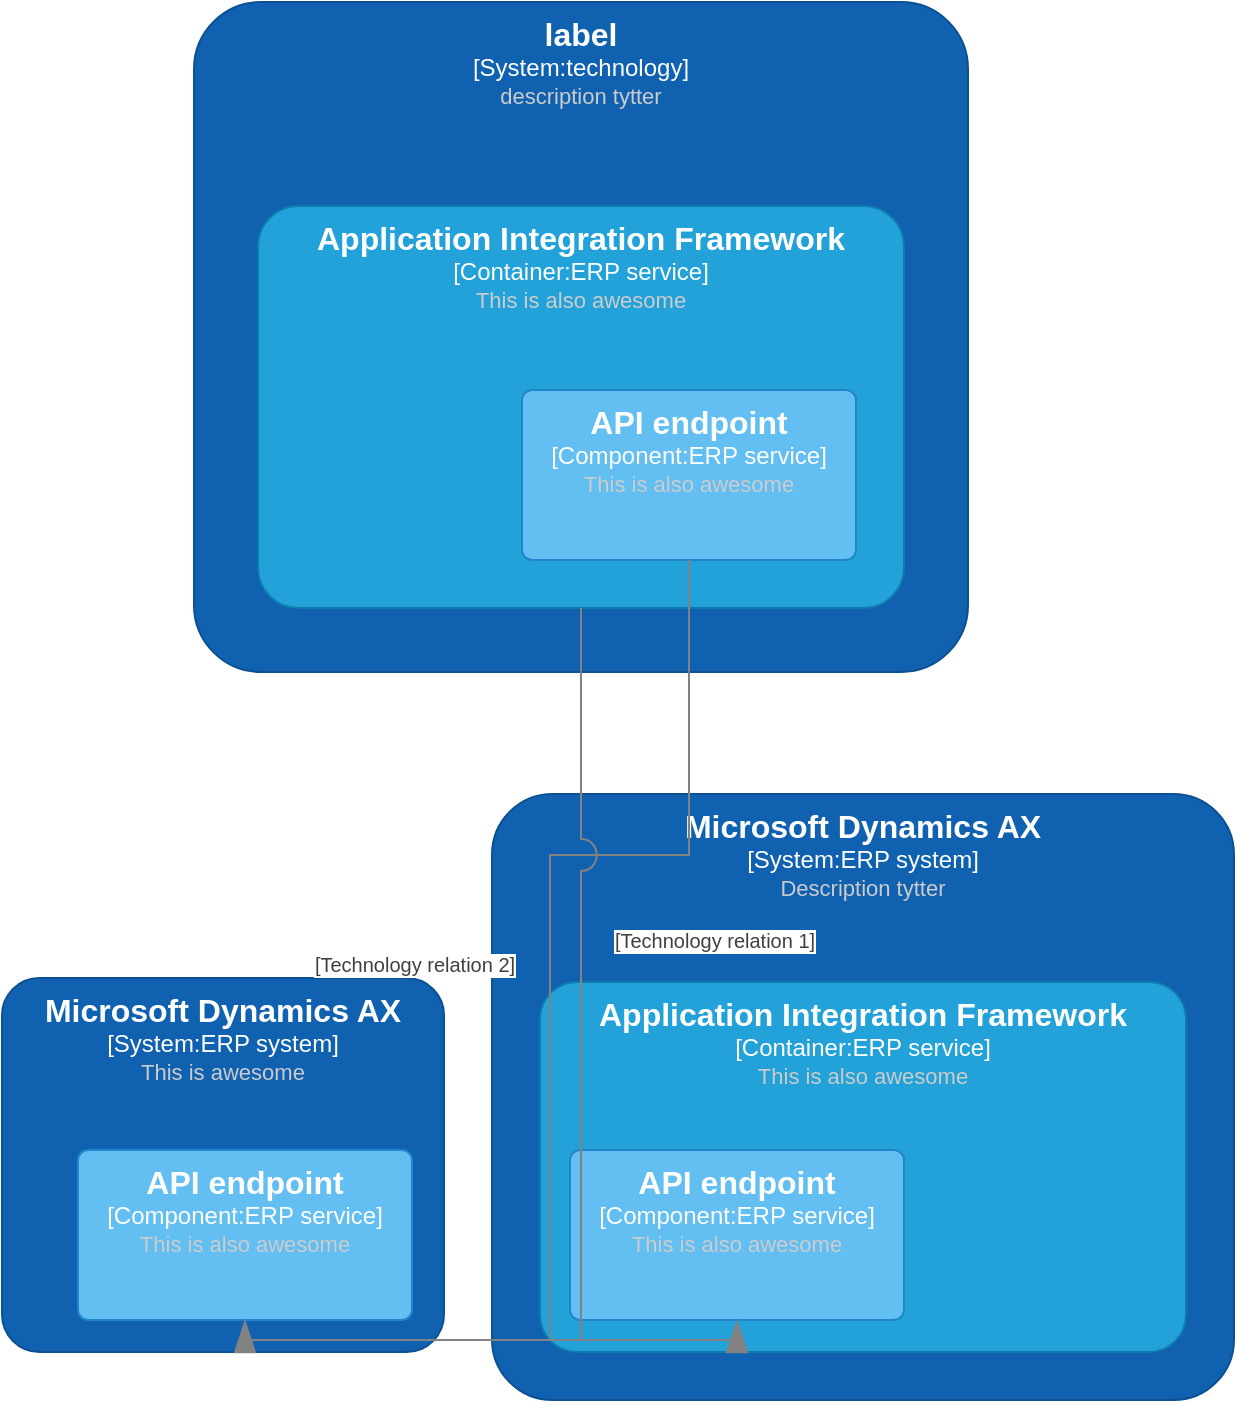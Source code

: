 <mxfile version="20.1.4" type="atlas">
  <diagram>
    <mxGraphModel pageHeight="859" pageWidth="629">
      <root>
        <mxCell id="0"/>
        <mxCell id="1" parent="0"/>
        <object placeholders="1" c4Name="label" c4Type="System" c4Technology="technology" c4Description="description tytter" label="&lt;html&gt;&lt;head&gt;&lt;/head&gt;&lt;body&gt;&lt;div style=&quot;font-size:16px;font-weight:bold;&quot;&gt;%c4Name%&lt;/div&gt;&lt;div&gt;[%c4Type%:%c4Technology%]&lt;/div&gt;&lt;div style=&quot;font-size:11px;color:#cccccc;&quot;&gt;%c4Description%&lt;/div&gt;&lt;/body&gt;&lt;/html&gt;" id="AX">
          <mxCell style="rounded=1;whiteSpace=wrap;html=1;labelBackgroundColor=none;fillColor=#1061B0;fontColor=#ffffff;align=center;verticalAlign=top;arcSize=10;strokeColor=#0D5091;metaEdit=1;resizable=1" parent="1" vertex="1">
            <mxGeometry as="geometry" height="335" width="387" x="103" y="44"/>
          </mxCell>
        </object>
        <object placeholders="1" c4Name="Application Integration Framework" c4Type="Container" c4Technology="ERP service" c4Description="This is also awesome" label="&lt;html&gt;&lt;head&gt;&lt;/head&gt;&lt;body&gt;&lt;div style=&quot;font-size:16px;font-weight:bold;&quot;&gt;%c4Name%&lt;/div&gt;&lt;div&gt;[%c4Type%:%c4Technology%]&lt;/div&gt;&lt;div style=&quot;font-size:11px;color:#cccccc;&quot;&gt;%c4Description%&lt;/div&gt;&lt;/body&gt;&lt;/html&gt;" id="AIF">
          <mxCell style="rounded=1;whiteSpace=wrap;html=1;fontZize=11;labelBackgroundColor=none;fillColor=#23A2D9;fontColor=#ffffff;align=center;verticalAlign=top;arcSize=10;strokeColor=#0E7DAD;metaEdit=1;resizable=1" parent="1" vertex="1">
            <mxGeometry as="geometry" height="201" width="323" x="135" y="146"/>
          </mxCell>
        </object>
        <object placeholders="1" c4Name="Microsoft Dynamics AX" c4Type="System" c4Technology="ERP system" c4Description="Description tytter" label="&lt;html&gt;&lt;head&gt;&lt;/head&gt;&lt;body&gt;&lt;div style=&quot;font-size:16px;font-weight:bold;&quot;&gt;%c4Name%&lt;/div&gt;&lt;div&gt;[%c4Type%:%c4Technology%]&lt;/div&gt;&lt;div style=&quot;font-size:11px;color:#cccccc;&quot;&gt;%c4Description%&lt;/div&gt;&lt;/body&gt;&lt;/html&gt;" id="AX2">
          <mxCell style="rounded=1;whiteSpace=wrap;html=1;labelBackgroundColor=none;fillColor=#1061B0;fontColor=#ffffff;align=center;verticalAlign=top;arcSize=10;strokeColor=#0D5091;metaEdit=1;resizable=1" parent="1" vertex="1">
            <mxGeometry as="geometry" height="303" width="371" x="252" y="440"/>
          </mxCell>
        </object>
        <object placeholders="1" c4Name="Application Integration Framework" c4Type="Container" c4Technology="ERP service" c4Description="This is also awesome" label="&lt;html&gt;&lt;head&gt;&lt;/head&gt;&lt;body&gt;&lt;div style=&quot;font-size:16px;font-weight:bold;&quot;&gt;%c4Name%&lt;/div&gt;&lt;div&gt;[%c4Type%:%c4Technology%]&lt;/div&gt;&lt;div style=&quot;font-size:11px;color:#cccccc;&quot;&gt;%c4Description%&lt;/div&gt;&lt;/body&gt;&lt;/html&gt;" id="AIF2">
          <mxCell style="rounded=1;whiteSpace=wrap;html=1;fontZize=11;labelBackgroundColor=none;fillColor=#23A2D9;fontColor=#ffffff;align=center;verticalAlign=top;arcSize=10;strokeColor=#0E7DAD;metaEdit=1;resizable=1" parent="1" vertex="1">
            <mxGeometry as="geometry" height="185" width="323" x="276" y="534"/>
          </mxCell>
        </object>
        <object placeholders="1" c4Name="Microsoft Dynamics AX" c4Type="System" c4Technology="ERP system" c4Description="This is awesome" label="&lt;html&gt;&lt;head&gt;&lt;/head&gt;&lt;body&gt;&lt;div style=&quot;font-size:16px;font-weight:bold;&quot;&gt;%c4Name%&lt;/div&gt;&lt;div&gt;[%c4Type%:%c4Technology%]&lt;/div&gt;&lt;div style=&quot;font-size:11px;color:#cccccc;&quot;&gt;%c4Description%&lt;/div&gt;&lt;/body&gt;&lt;/html&gt;" id="AX3">
          <mxCell style="rounded=1;whiteSpace=wrap;html=1;labelBackgroundColor=none;fillColor=#1061B0;fontColor=#ffffff;align=center;verticalAlign=top;arcSize=10;strokeColor=#0D5091;metaEdit=1;resizable=1" parent="1" vertex="1">
            <mxGeometry as="geometry" height="187" width="221" x="7" y="532"/>
          </mxCell>
        </object>
        <object placeholders="1" c4Name="API endpoint" c4Type="Component" c4Technology="ERP service" c4Description="This is also awesome" label="&lt;html&gt;&lt;head&gt;&lt;/head&gt;&lt;body&gt;&lt;div style=&quot;font-size:16px;font-weight:bold;&quot;&gt;%c4Name%&lt;/div&gt;&lt;div&gt;[%c4Type%:%c4Technology%]&lt;/div&gt;&lt;div style=&quot;font-size:11px;color:#cccccc;&quot;&gt;%c4Description%&lt;/div&gt;&lt;/body&gt;&lt;/html&gt;" id="END">
          <mxCell style="rounded=1;whiteSpace=wrap;html=1;labelBackgroundColor=none;fillColor=#63BEF2;fontColor=#ffffff;align=center;verticalAlign=top;arcSize=6;strokeColor=#2086C9;metaEdit=1;resizable=1" parent="1" vertex="1">
            <mxGeometry as="geometry" height="85" width="167" x="267" y="238"/>
          </mxCell>
        </object>
        <object placeholders="1" c4Name="API endpoint" c4Type="Component" c4Technology="ERP service" c4Description="This is also awesome" label="&lt;html&gt;&lt;head&gt;&lt;/head&gt;&lt;body&gt;&lt;div style=&quot;font-size:16px;font-weight:bold;&quot;&gt;%c4Name%&lt;/div&gt;&lt;div&gt;[%c4Type%:%c4Technology%]&lt;/div&gt;&lt;div style=&quot;font-size:11px;color:#cccccc;&quot;&gt;%c4Description%&lt;/div&gt;&lt;/body&gt;&lt;/html&gt;" id="END2">
          <mxCell style="rounded=1;whiteSpace=wrap;html=1;labelBackgroundColor=none;fillColor=#63BEF2;fontColor=#ffffff;align=center;verticalAlign=top;arcSize=6;strokeColor=#2086C9;metaEdit=1;resizable=1" parent="1" vertex="1">
            <mxGeometry as="geometry" height="85" width="167" x="291" y="618"/>
          </mxCell>
        </object>
        <object placeholders="1" c4Name="API endpoint" c4Type="Component" c4Technology="ERP service" c4Description="This is also awesome" label="&lt;html&gt;&lt;head&gt;&lt;/head&gt;&lt;body&gt;&lt;div style=&quot;font-size:16px;font-weight:bold;&quot;&gt;%c4Name%&lt;/div&gt;&lt;div&gt;[%c4Type%:%c4Technology%]&lt;/div&gt;&lt;div style=&quot;font-size:11px;color:#cccccc;&quot;&gt;%c4Description%&lt;/div&gt;&lt;/body&gt;&lt;/html&gt;" id="END3">
          <mxCell style="rounded=1;whiteSpace=wrap;html=1;labelBackgroundColor=none;fillColor=#63BEF2;fontColor=#ffffff;align=center;verticalAlign=top;arcSize=6;strokeColor=#2086C9;metaEdit=1;resizable=1" parent="1" vertex="1">
            <mxGeometry as="geometry" height="85" width="167" x="45" y="618"/>
          </mxCell>
        </object>
        <object placeholders="1" c4Name="Label Relation 1" c4Type="Relationship" c4Technology="Technology relation 1" c4Description="" label="&lt;html&gt;&lt;head&gt;&lt;/head&gt;&lt;body&gt;&lt;div style=&quot;text-align: left;&quot;&gt;&lt;div style=&quot;text-align: center;font-weight:bold;&quot;&gt;%c4Description%&lt;/div&gt;&lt;div style=&quot;text-align: center&quot;&gt;[%c4Technology%]&lt;/div&gt;&lt;/div&gt;&lt;/body&gt;&lt;/html&gt;">
          <mxCell style="endArrow=blockThin;html=1;fontSize=10;fontColor=#404040;strokeWidth=1;endFill=1;strokeColor=#828282;elbow=vertical;metaEdit=1;endSize=14;startSize=14;jumpStyle=arc;jumpSize=16;rounded=0;edgeStyle=orthogonalEdgeStyle;entryX=0.5;entryY=1;entryDx=0;entryDy=0" parent="1" edge="1" source="END" target="END2">
            <mxGeometry as="geometry">
              <mxPoint x="353.64" y="323.327" as="sourcePoint"/>
              <mxPoint x="371.853" y="610.213" as="targetPoint"/>
            </mxGeometry>
          </mxCell>
        </object>
        <object placeholders="1" c4Name="Label Relation 2" c4Type="Relationship" c4Technology="Technology relation 2" c4Description="" label="&lt;html&gt;&lt;head&gt;&lt;/head&gt;&lt;body&gt;&lt;div style=&quot;text-align: left;&quot;&gt;&lt;div style=&quot;text-align: center;font-weight:bold;&quot;&gt;%c4Description%&lt;/div&gt;&lt;div style=&quot;text-align: center&quot;&gt;[%c4Technology%]&lt;/div&gt;&lt;/div&gt;&lt;/body&gt;&lt;/html&gt;">
          <mxCell style="endArrow=blockThin;html=1;fontSize=10;fontColor=#404040;strokeWidth=1;endFill=1;strokeColor=#828282;elbow=vertical;metaEdit=1;endSize=14;startSize=14;jumpStyle=arc;jumpSize=16;rounded=0;edgeStyle=orthogonalEdgeStyle;entryX=0.5;entryY=1;entryDx=0;entryDy=0" parent="1" edge="1" source="AIF" target="END3">
            <mxGeometry as="geometry">
              <mxPoint x="140.564" y="347.651" as="sourcePoint"/>
              <mxPoint x="140.36" y="353.162" as="targetPoint"/>
            </mxGeometry>
          </mxCell>
        </object>
      </root>
    </mxGraphModel>
  </diagram>
</mxfile>
